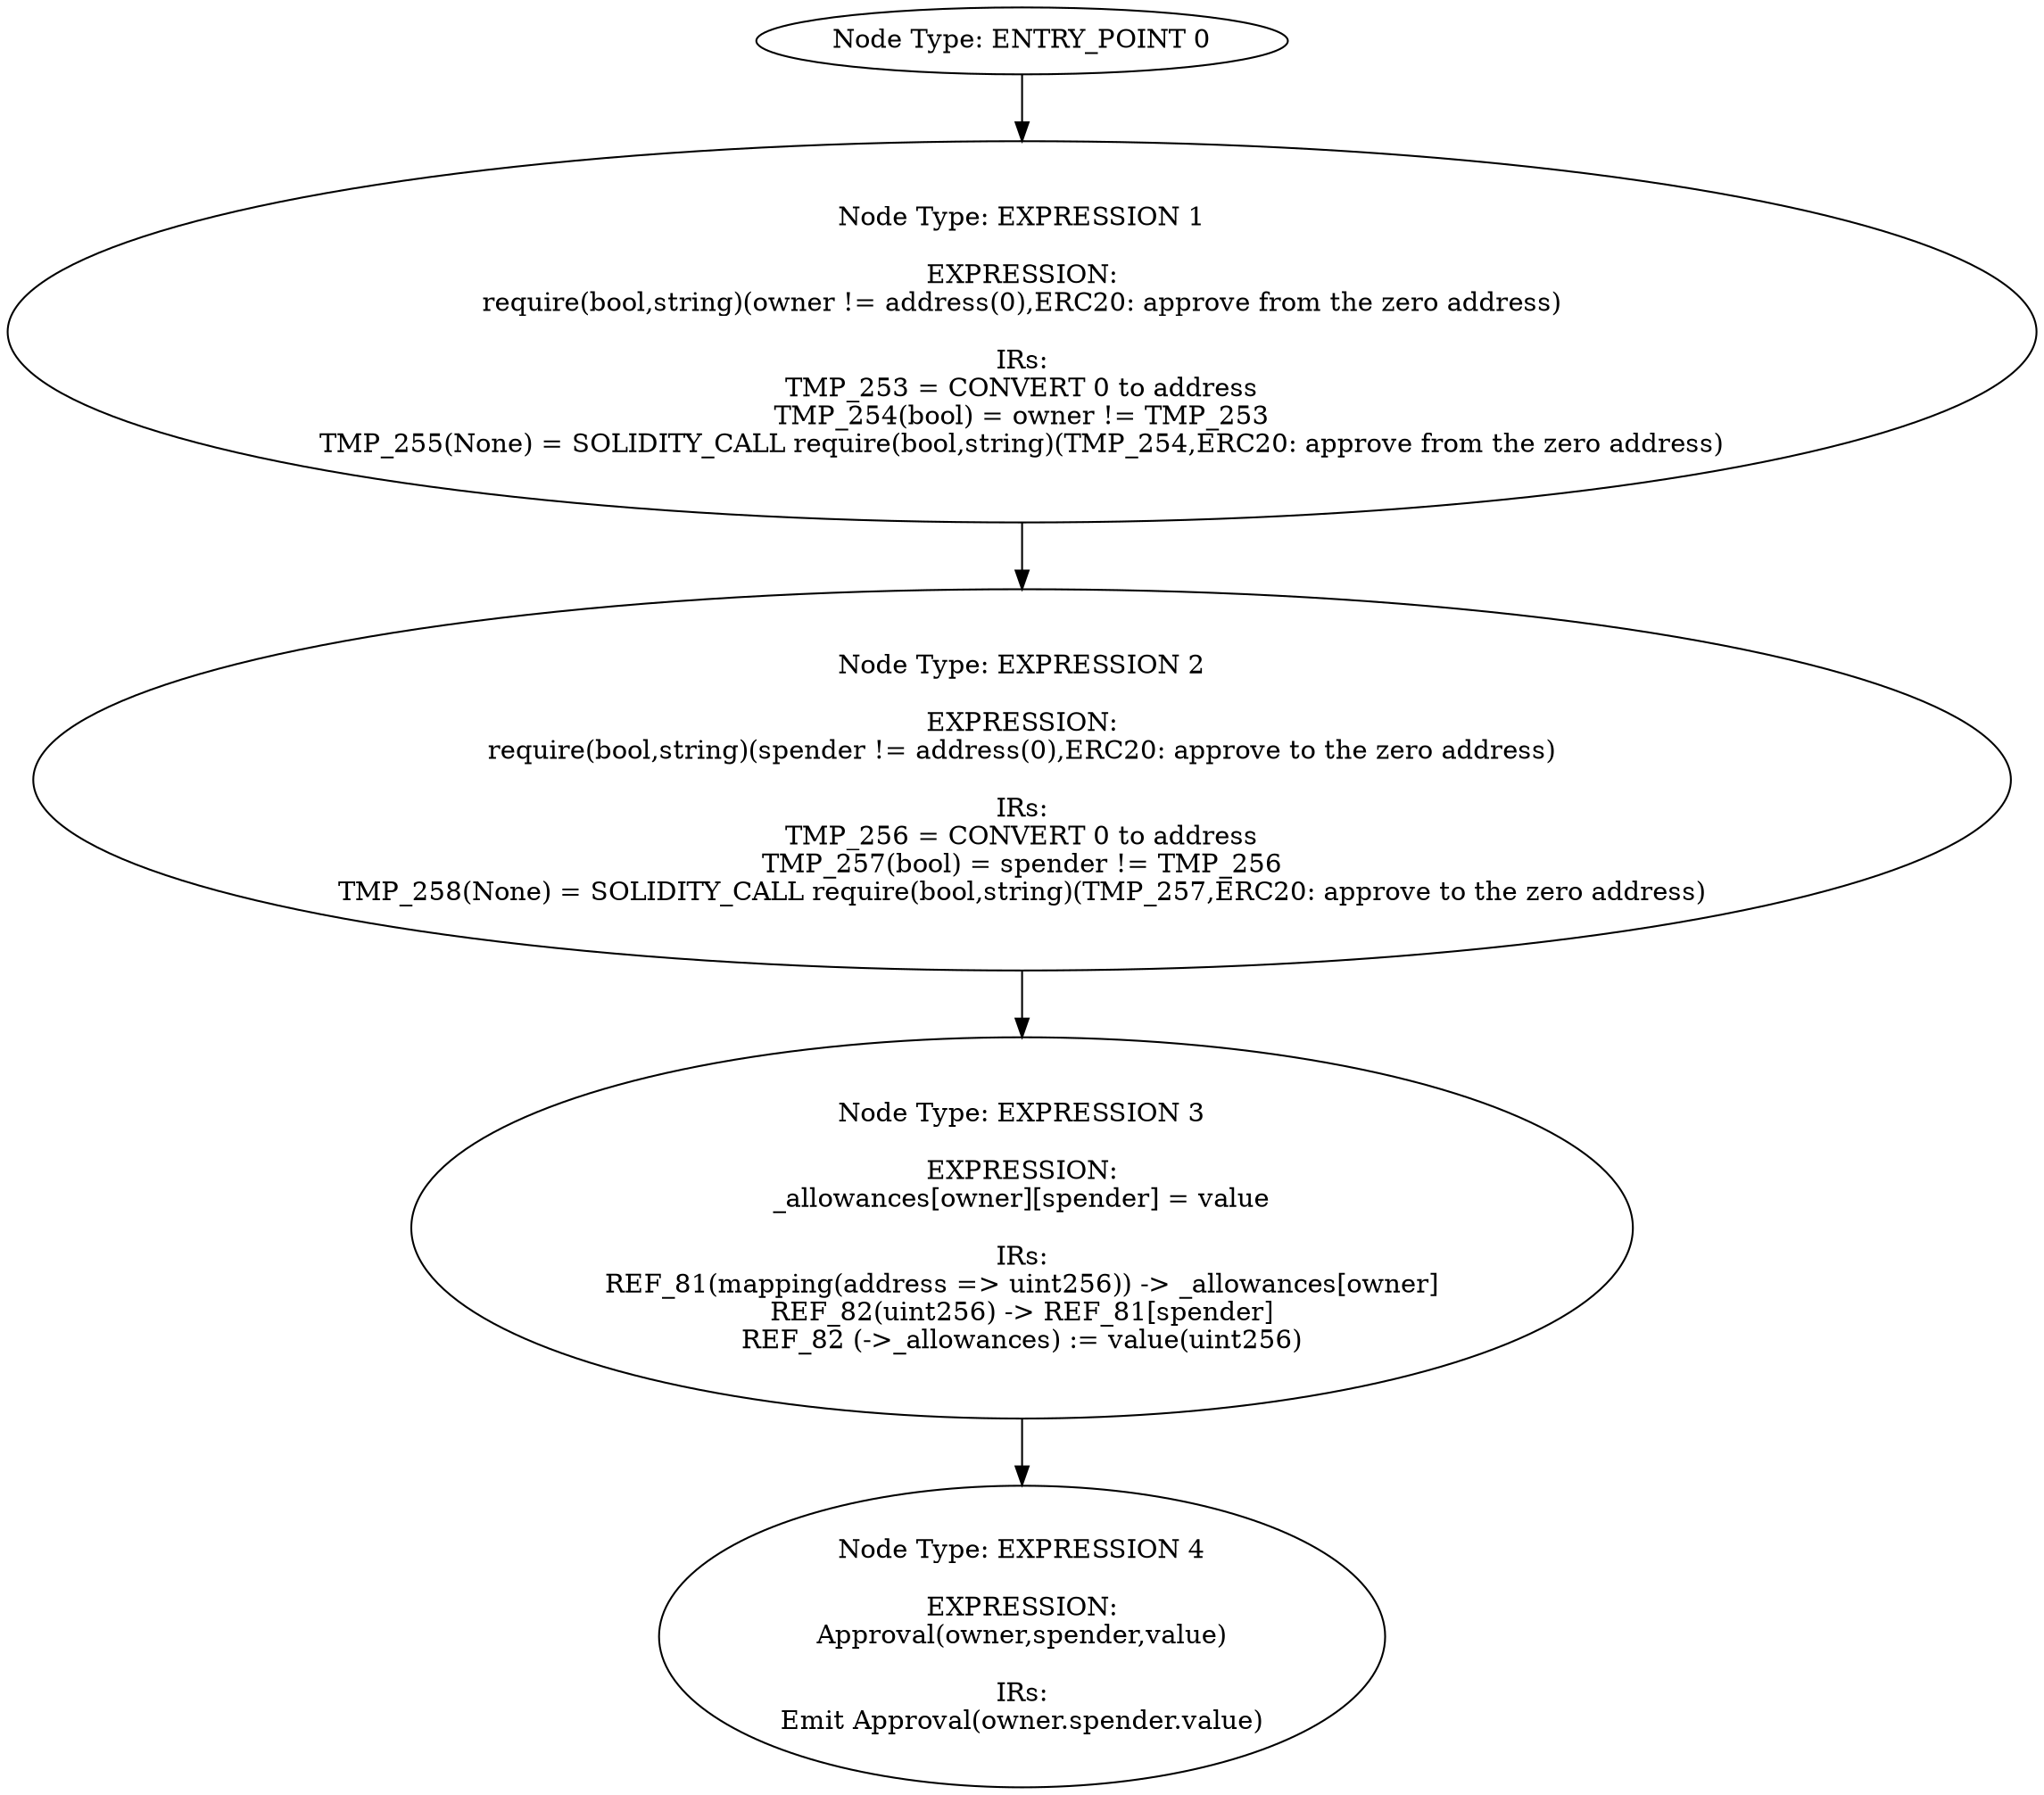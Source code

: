 digraph{
0[label="Node Type: ENTRY_POINT 0
"];
0->1;
1[label="Node Type: EXPRESSION 1

EXPRESSION:
require(bool,string)(owner != address(0),ERC20: approve from the zero address)

IRs:
TMP_253 = CONVERT 0 to address
TMP_254(bool) = owner != TMP_253
TMP_255(None) = SOLIDITY_CALL require(bool,string)(TMP_254,ERC20: approve from the zero address)"];
1->2;
2[label="Node Type: EXPRESSION 2

EXPRESSION:
require(bool,string)(spender != address(0),ERC20: approve to the zero address)

IRs:
TMP_256 = CONVERT 0 to address
TMP_257(bool) = spender != TMP_256
TMP_258(None) = SOLIDITY_CALL require(bool,string)(TMP_257,ERC20: approve to the zero address)"];
2->3;
3[label="Node Type: EXPRESSION 3

EXPRESSION:
_allowances[owner][spender] = value

IRs:
REF_81(mapping(address => uint256)) -> _allowances[owner]
REF_82(uint256) -> REF_81[spender]
REF_82 (->_allowances) := value(uint256)"];
3->4;
4[label="Node Type: EXPRESSION 4

EXPRESSION:
Approval(owner,spender,value)

IRs:
Emit Approval(owner.spender.value)"];
}
